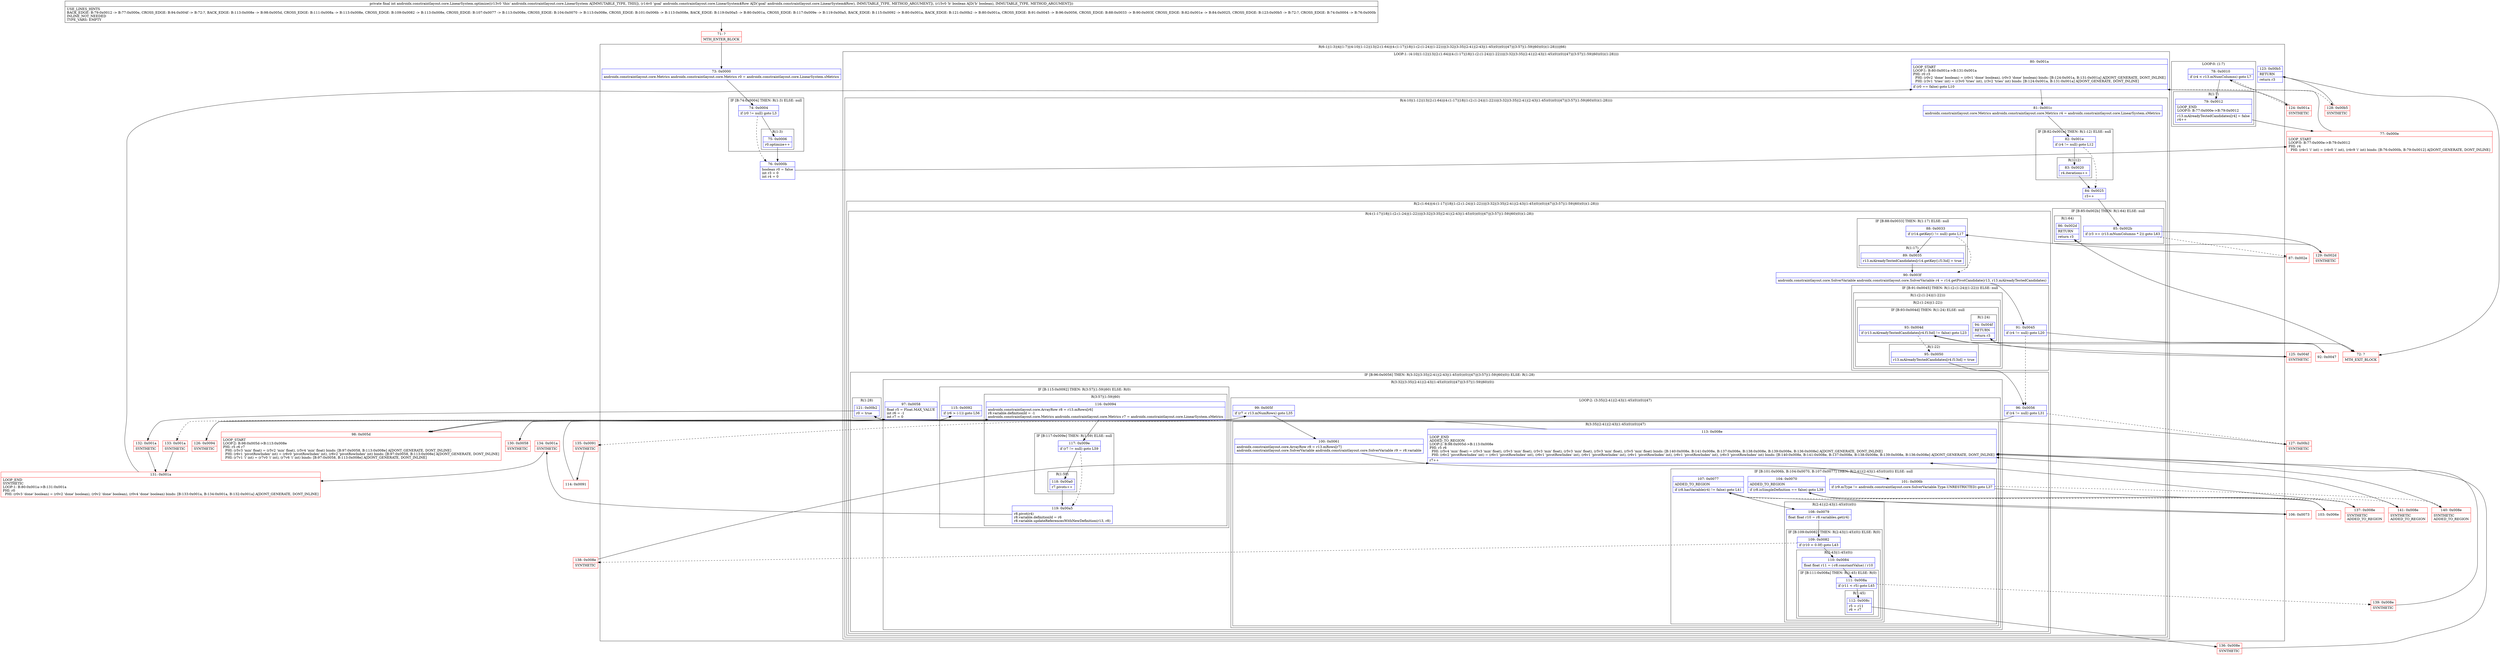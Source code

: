 digraph "CFG forandroidx.constraintlayout.core.LinearSystem.optimize(Landroidx\/constraintlayout\/core\/LinearSystem$Row;Z)I" {
subgraph cluster_Region_769351239 {
label = "R(6:1|(1:3)|4|(1:7)|(4:10|(1:12)|13|(2:(1:64)|(4:(1:17)|18|(1:(2:(1:24)|(1:22)))|(3:32|(3:35|(2:41|(2:43|(1:45)(0))(0))|47)|(3:57|(1:59)|60)(0))(1:28))))|66)";
node [shape=record,color=blue];
Node_73 [shape=record,label="{73\:\ 0x0000|androidx.constraintlayout.core.Metrics androidx.constraintlayout.core.Metrics r0 = androidx.constraintlayout.core.LinearSystem.sMetrics\l}"];
subgraph cluster_IfRegion_879247494 {
label = "IF [B:74:0x0004] THEN: R(1:3) ELSE: null";
node [shape=record,color=blue];
Node_74 [shape=record,label="{74\:\ 0x0004|if (r0 != null) goto L3\l}"];
subgraph cluster_Region_702025762 {
label = "R(1:3)";
node [shape=record,color=blue];
Node_75 [shape=record,label="{75\:\ 0x0006|r0.optimize++\l}"];
}
}
Node_76 [shape=record,label="{76\:\ 0x000b|boolean r0 = false\lint r3 = 0\lint r4 = 0\l}"];
subgraph cluster_LoopRegion_1561068091 {
label = "LOOP:0: (1:7)";
node [shape=record,color=blue];
Node_78 [shape=record,label="{78\:\ 0x0010|if (r4 \< r13.mNumColumns) goto L7\l}"];
subgraph cluster_Region_1391944523 {
label = "R(1:7)";
node [shape=record,color=blue];
Node_79 [shape=record,label="{79\:\ 0x0012|LOOP_END\lLOOP:0: B:77:0x000e\-\>B:79:0x0012\l|r13.mAlreadyTestedCandidates[r4] = false\lr4++\l}"];
}
}
subgraph cluster_LoopRegion_602684744 {
label = "LOOP:1: (4:10|(1:12)|13|(2:(1:64)|(4:(1:17)|18|(1:(2:(1:24)|(1:22)))|(3:32|(3:35|(2:41|(2:43|(1:45)(0))(0))|47)|(3:57|(1:59)|60)(0))(1:28))))";
node [shape=record,color=blue];
Node_80 [shape=record,label="{80\:\ 0x001a|LOOP_START\lLOOP:1: B:80:0x001a\-\>B:131:0x001a\lPHI: r0 r3 \l  PHI: (r0v2 'done' boolean) = (r0v1 'done' boolean), (r0v3 'done' boolean) binds: [B:124:0x001a, B:131:0x001a] A[DONT_GENERATE, DONT_INLINE]\l  PHI: (r3v1 'tries' int) = (r3v0 'tries' int), (r3v2 'tries' int) binds: [B:124:0x001a, B:131:0x001a] A[DONT_GENERATE, DONT_INLINE]\l|if (r0 == false) goto L10\l}"];
subgraph cluster_Region_1442198979 {
label = "R(4:10|(1:12)|13|(2:(1:64)|(4:(1:17)|18|(1:(2:(1:24)|(1:22)))|(3:32|(3:35|(2:41|(2:43|(1:45)(0))(0))|47)|(3:57|(1:59)|60)(0))(1:28))))";
node [shape=record,color=blue];
Node_81 [shape=record,label="{81\:\ 0x001c|androidx.constraintlayout.core.Metrics androidx.constraintlayout.core.Metrics r4 = androidx.constraintlayout.core.LinearSystem.sMetrics\l}"];
subgraph cluster_IfRegion_159251577 {
label = "IF [B:82:0x001e] THEN: R(1:12) ELSE: null";
node [shape=record,color=blue];
Node_82 [shape=record,label="{82\:\ 0x001e|if (r4 != null) goto L12\l}"];
subgraph cluster_Region_862990941 {
label = "R(1:12)";
node [shape=record,color=blue];
Node_83 [shape=record,label="{83\:\ 0x0020|r4.iterations++\l}"];
}
}
Node_84 [shape=record,label="{84\:\ 0x0025|r3++\l}"];
subgraph cluster_Region_197172787 {
label = "R(2:(1:64)|(4:(1:17)|18|(1:(2:(1:24)|(1:22)))|(3:32|(3:35|(2:41|(2:43|(1:45)(0))(0))|47)|(3:57|(1:59)|60)(0))(1:28)))";
node [shape=record,color=blue];
subgraph cluster_IfRegion_1011250783 {
label = "IF [B:85:0x002b] THEN: R(1:64) ELSE: null";
node [shape=record,color=blue];
Node_85 [shape=record,label="{85\:\ 0x002b|if (r3 \>= (r13.mNumColumns * 2)) goto L63\l}"];
subgraph cluster_Region_2079593656 {
label = "R(1:64)";
node [shape=record,color=blue];
Node_86 [shape=record,label="{86\:\ 0x002d|RETURN\l|return r3\l}"];
}
}
subgraph cluster_Region_248574930 {
label = "R(4:(1:17)|18|(1:(2:(1:24)|(1:22)))|(3:32|(3:35|(2:41|(2:43|(1:45)(0))(0))|47)|(3:57|(1:59)|60)(0))(1:28))";
node [shape=record,color=blue];
subgraph cluster_IfRegion_1938418602 {
label = "IF [B:88:0x0033] THEN: R(1:17) ELSE: null";
node [shape=record,color=blue];
Node_88 [shape=record,label="{88\:\ 0x0033|if (r14.getKey() != null) goto L17\l}"];
subgraph cluster_Region_1336658986 {
label = "R(1:17)";
node [shape=record,color=blue];
Node_89 [shape=record,label="{89\:\ 0x0035|r13.mAlreadyTestedCandidates[r14.getKey().f13id] = true\l}"];
}
}
Node_90 [shape=record,label="{90\:\ 0x003f|androidx.constraintlayout.core.SolverVariable androidx.constraintlayout.core.SolverVariable r4 = r14.getPivotCandidate(r13, r13.mAlreadyTestedCandidates)\l}"];
subgraph cluster_IfRegion_1733571704 {
label = "IF [B:91:0x0045] THEN: R(1:(2:(1:24)|(1:22))) ELSE: null";
node [shape=record,color=blue];
Node_91 [shape=record,label="{91\:\ 0x0045|if (r4 != null) goto L20\l}"];
subgraph cluster_Region_1564681483 {
label = "R(1:(2:(1:24)|(1:22)))";
node [shape=record,color=blue];
subgraph cluster_Region_1392314774 {
label = "R(2:(1:24)|(1:22))";
node [shape=record,color=blue];
subgraph cluster_IfRegion_19694303 {
label = "IF [B:93:0x004d] THEN: R(1:24) ELSE: null";
node [shape=record,color=blue];
Node_93 [shape=record,label="{93\:\ 0x004d|if (r13.mAlreadyTestedCandidates[r4.f13id] != false) goto L23\l}"];
subgraph cluster_Region_959471859 {
label = "R(1:24)";
node [shape=record,color=blue];
Node_94 [shape=record,label="{94\:\ 0x004f|RETURN\l|return r3\l}"];
}
}
subgraph cluster_Region_863812221 {
label = "R(1:22)";
node [shape=record,color=blue];
Node_95 [shape=record,label="{95\:\ 0x0050|r13.mAlreadyTestedCandidates[r4.f13id] = true\l}"];
}
}
}
}
subgraph cluster_IfRegion_976978339 {
label = "IF [B:96:0x0056] THEN: R(3:32|(3:35|(2:41|(2:43|(1:45)(0))(0))|47)|(3:57|(1:59)|60)(0)) ELSE: R(1:28)";
node [shape=record,color=blue];
Node_96 [shape=record,label="{96\:\ 0x0056|if (r4 != null) goto L31\l}"];
subgraph cluster_Region_696029846 {
label = "R(3:32|(3:35|(2:41|(2:43|(1:45)(0))(0))|47)|(3:57|(1:59)|60)(0))";
node [shape=record,color=blue];
Node_97 [shape=record,label="{97\:\ 0x0058|float r5 = Float.MAX_VALUE\lint r6 = \-1\lint r7 = 0\l}"];
subgraph cluster_LoopRegion_1430283017 {
label = "LOOP:2: (3:35|(2:41|(2:43|(1:45)(0))(0))|47)";
node [shape=record,color=blue];
Node_99 [shape=record,label="{99\:\ 0x005f|if (r7 \< r13.mNumRows) goto L35\l}"];
subgraph cluster_Region_2139572214 {
label = "R(3:35|(2:41|(2:43|(1:45)(0))(0))|47)";
node [shape=record,color=blue];
Node_100 [shape=record,label="{100\:\ 0x0061|androidx.constraintlayout.core.ArrayRow r8 = r13.mRows[r7]\landroidx.constraintlayout.core.SolverVariable androidx.constraintlayout.core.SolverVariable r9 = r8.variable\l}"];
subgraph cluster_IfRegion_2089457000 {
label = "IF [B:101:0x006b, B:104:0x0070, B:107:0x0077] THEN: R(2:41|(2:43|(1:45)(0))(0)) ELSE: null";
node [shape=record,color=blue];
Node_101 [shape=record,label="{101\:\ 0x006b|if (r9.mType != androidx.constraintlayout.core.SolverVariable.Type.UNRESTRICTED) goto L37\l}"];
Node_104 [shape=record,label="{104\:\ 0x0070|ADDED_TO_REGION\l|if (r8.isSimpleDefinition == false) goto L39\l}"];
Node_107 [shape=record,label="{107\:\ 0x0077|ADDED_TO_REGION\l|if (r8.hasVariable(r4) != false) goto L41\l}"];
subgraph cluster_Region_433441372 {
label = "R(2:41|(2:43|(1:45)(0))(0))";
node [shape=record,color=blue];
Node_108 [shape=record,label="{108\:\ 0x0079|float float r10 = r8.variables.get(r4)\l}"];
subgraph cluster_IfRegion_1105127920 {
label = "IF [B:109:0x0082] THEN: R(2:43|(1:45)(0)) ELSE: R(0)";
node [shape=record,color=blue];
Node_109 [shape=record,label="{109\:\ 0x0082|if (r10 \< 0.0f) goto L43\l}"];
subgraph cluster_Region_69445237 {
label = "R(2:43|(1:45)(0))";
node [shape=record,color=blue];
Node_110 [shape=record,label="{110\:\ 0x0084|float float r11 = (\-r8.constantValue) \/ r10\l}"];
subgraph cluster_IfRegion_910548556 {
label = "IF [B:111:0x008a] THEN: R(1:45) ELSE: R(0)";
node [shape=record,color=blue];
Node_111 [shape=record,label="{111\:\ 0x008a|if (r11 \< r5) goto L45\l}"];
subgraph cluster_Region_32862980 {
label = "R(1:45)";
node [shape=record,color=blue];
Node_112 [shape=record,label="{112\:\ 0x008c|r5 = r11\lr6 = r7\l}"];
}
subgraph cluster_Region_1855286488 {
label = "R(0)";
node [shape=record,color=blue];
}
}
}
subgraph cluster_Region_2135828412 {
label = "R(0)";
node [shape=record,color=blue];
}
}
}
}
Node_113 [shape=record,label="{113\:\ 0x008e|LOOP_END\lADDED_TO_REGION\lLOOP:2: B:98:0x005d\-\>B:113:0x008e\lPHI: r5 r6 \l  PHI: (r5v4 'min' float) = (r5v3 'min' float), (r5v3 'min' float), (r5v3 'min' float), (r5v3 'min' float), (r5v3 'min' float), (r5v5 'min' float) binds: [B:140:0x008e, B:141:0x008e, B:137:0x008e, B:138:0x008e, B:139:0x008e, B:136:0x008e] A[DONT_GENERATE, DONT_INLINE]\l  PHI: (r6v2 'pivotRowIndex' int) = (r6v1 'pivotRowIndex' int), (r6v1 'pivotRowIndex' int), (r6v1 'pivotRowIndex' int), (r6v1 'pivotRowIndex' int), (r6v1 'pivotRowIndex' int), (r6v3 'pivotRowIndex' int) binds: [B:140:0x008e, B:141:0x008e, B:137:0x008e, B:138:0x008e, B:139:0x008e, B:136:0x008e] A[DONT_GENERATE, DONT_INLINE]\l|r7++\l}"];
}
}
subgraph cluster_IfRegion_417708705 {
label = "IF [B:115:0x0092] THEN: R(3:57|(1:59)|60) ELSE: R(0)";
node [shape=record,color=blue];
Node_115 [shape=record,label="{115\:\ 0x0092|if (r6 \> (\-1)) goto L56\l}"];
subgraph cluster_Region_1328292937 {
label = "R(3:57|(1:59)|60)";
node [shape=record,color=blue];
Node_116 [shape=record,label="{116\:\ 0x0094|androidx.constraintlayout.core.ArrayRow r8 = r13.mRows[r6]\lr8.variable.definitionId = \-1\landroidx.constraintlayout.core.Metrics androidx.constraintlayout.core.Metrics r7 = androidx.constraintlayout.core.LinearSystem.sMetrics\l}"];
subgraph cluster_IfRegion_1730691572 {
label = "IF [B:117:0x009e] THEN: R(1:59) ELSE: null";
node [shape=record,color=blue];
Node_117 [shape=record,label="{117\:\ 0x009e|if (r7 != null) goto L59\l}"];
subgraph cluster_Region_1387122434 {
label = "R(1:59)";
node [shape=record,color=blue];
Node_118 [shape=record,label="{118\:\ 0x00a0|r7.pivots++\l}"];
}
}
Node_119 [shape=record,label="{119\:\ 0x00a5|r8.pivot(r4)\lr8.variable.definitionId = r6\lr8.variable.updateReferencesWithNewDefinition(r13, r8)\l}"];
}
subgraph cluster_Region_1004613155 {
label = "R(0)";
node [shape=record,color=blue];
}
}
}
subgraph cluster_Region_1420978431 {
label = "R(1:28)";
node [shape=record,color=blue];
Node_121 [shape=record,label="{121\:\ 0x00b2|r0 = true\l}"];
}
}
}
}
}
}
Node_123 [shape=record,label="{123\:\ 0x00b5|RETURN\l|return r3\l}"];
}
Node_71 [shape=record,color=red,label="{71\:\ ?|MTH_ENTER_BLOCK\l}"];
Node_77 [shape=record,color=red,label="{77\:\ 0x000e|LOOP_START\lLOOP:0: B:77:0x000e\-\>B:79:0x0012\lPHI: r4 \l  PHI: (r4v1 'i' int) = (r4v0 'i' int), (r4v9 'i' int) binds: [B:76:0x000b, B:79:0x0012] A[DONT_GENERATE, DONT_INLINE]\l}"];
Node_124 [shape=record,color=red,label="{124\:\ 0x001a|SYNTHETIC\l}"];
Node_87 [shape=record,color=red,label="{87\:\ 0x002e}"];
Node_92 [shape=record,color=red,label="{92\:\ 0x0047}"];
Node_125 [shape=record,color=red,label="{125\:\ 0x004f|SYNTHETIC\l}"];
Node_72 [shape=record,color=red,label="{72\:\ ?|MTH_EXIT_BLOCK\l}"];
Node_127 [shape=record,color=red,label="{127\:\ 0x00b2|SYNTHETIC\l}"];
Node_132 [shape=record,color=red,label="{132\:\ 0x001a|SYNTHETIC\l}"];
Node_131 [shape=record,color=red,label="{131\:\ 0x001a|LOOP_END\lSYNTHETIC\lLOOP:1: B:80:0x001a\-\>B:131:0x001a\lPHI: r0 \l  PHI: (r0v3 'done' boolean) = (r0v2 'done' boolean), (r0v2 'done' boolean), (r0v4 'done' boolean) binds: [B:133:0x001a, B:134:0x001a, B:132:0x001a] A[DONT_GENERATE, DONT_INLINE]\l}"];
Node_130 [shape=record,color=red,label="{130\:\ 0x0058|SYNTHETIC\l}"];
Node_98 [shape=record,color=red,label="{98\:\ 0x005d|LOOP_START\lLOOP:2: B:98:0x005d\-\>B:113:0x008e\lPHI: r5 r6 r7 \l  PHI: (r5v3 'min' float) = (r5v2 'min' float), (r5v4 'min' float) binds: [B:97:0x0058, B:113:0x008e] A[DONT_GENERATE, DONT_INLINE]\l  PHI: (r6v1 'pivotRowIndex' int) = (r6v0 'pivotRowIndex' int), (r6v2 'pivotRowIndex' int) binds: [B:97:0x0058, B:113:0x008e] A[DONT_GENERATE, DONT_INLINE]\l  PHI: (r7v1 'i' int) = (r7v0 'i' int), (r7v6 'i' int) binds: [B:97:0x0058, B:113:0x008e] A[DONT_GENERATE, DONT_INLINE]\l}"];
Node_103 [shape=record,color=red,label="{103\:\ 0x006e}"];
Node_106 [shape=record,color=red,label="{106\:\ 0x0073}"];
Node_136 [shape=record,color=red,label="{136\:\ 0x008e|SYNTHETIC\l}"];
Node_139 [shape=record,color=red,label="{139\:\ 0x008e|SYNTHETIC\l}"];
Node_138 [shape=record,color=red,label="{138\:\ 0x008e|SYNTHETIC\l}"];
Node_137 [shape=record,color=red,label="{137\:\ 0x008e|SYNTHETIC\lADDED_TO_REGION\l}"];
Node_141 [shape=record,color=red,label="{141\:\ 0x008e|SYNTHETIC\lADDED_TO_REGION\l}"];
Node_140 [shape=record,color=red,label="{140\:\ 0x008e|SYNTHETIC\lADDED_TO_REGION\l}"];
Node_135 [shape=record,color=red,label="{135\:\ 0x0091|SYNTHETIC\l}"];
Node_114 [shape=record,color=red,label="{114\:\ 0x0091}"];
Node_126 [shape=record,color=red,label="{126\:\ 0x0094|SYNTHETIC\l}"];
Node_134 [shape=record,color=red,label="{134\:\ 0x001a|SYNTHETIC\l}"];
Node_133 [shape=record,color=red,label="{133\:\ 0x001a|SYNTHETIC\l}"];
Node_129 [shape=record,color=red,label="{129\:\ 0x002d|SYNTHETIC\l}"];
Node_128 [shape=record,color=red,label="{128\:\ 0x00b5|SYNTHETIC\l}"];
MethodNode[shape=record,label="{private final int androidx.constraintlayout.core.LinearSystem.optimize((r13v0 'this' androidx.constraintlayout.core.LinearSystem A[IMMUTABLE_TYPE, THIS]), (r14v0 'goal' androidx.constraintlayout.core.LinearSystem$Row A[D('goal' androidx.constraintlayout.core.LinearSystem$Row), IMMUTABLE_TYPE, METHOD_ARGUMENT]), (r15v0 'b' boolean A[D('b' boolean), IMMUTABLE_TYPE, METHOD_ARGUMENT]))  | USE_LINES_HINTS\lBACK_EDGE: B:79:0x0012 \-\> B:77:0x000e, CROSS_EDGE: B:94:0x004f \-\> B:72:?, BACK_EDGE: B:113:0x008e \-\> B:98:0x005d, CROSS_EDGE: B:111:0x008a \-\> B:113:0x008e, CROSS_EDGE: B:109:0x0082 \-\> B:113:0x008e, CROSS_EDGE: B:107:0x0077 \-\> B:113:0x008e, CROSS_EDGE: B:104:0x0070 \-\> B:113:0x008e, CROSS_EDGE: B:101:0x006b \-\> B:113:0x008e, BACK_EDGE: B:119:0x00a5 \-\> B:80:0x001a, CROSS_EDGE: B:117:0x009e \-\> B:119:0x00a5, BACK_EDGE: B:115:0x0092 \-\> B:80:0x001a, BACK_EDGE: B:121:0x00b2 \-\> B:80:0x001a, CROSS_EDGE: B:91:0x0045 \-\> B:96:0x0056, CROSS_EDGE: B:88:0x0033 \-\> B:90:0x003f, CROSS_EDGE: B:82:0x001e \-\> B:84:0x0025, CROSS_EDGE: B:123:0x00b5 \-\> B:72:?, CROSS_EDGE: B:74:0x0004 \-\> B:76:0x000b\lINLINE_NOT_NEEDED\lTYPE_VARS: EMPTY\l}"];
MethodNode -> Node_71;Node_73 -> Node_74;
Node_74 -> Node_75;
Node_74 -> Node_76[style=dashed];
Node_75 -> Node_76;
Node_76 -> Node_77;
Node_78 -> Node_79;
Node_78 -> Node_124[style=dashed];
Node_79 -> Node_77;
Node_80 -> Node_81;
Node_80 -> Node_128[style=dashed];
Node_81 -> Node_82;
Node_82 -> Node_83;
Node_82 -> Node_84[style=dashed];
Node_83 -> Node_84;
Node_84 -> Node_85;
Node_85 -> Node_87[style=dashed];
Node_85 -> Node_129;
Node_86 -> Node_72;
Node_88 -> Node_89;
Node_88 -> Node_90[style=dashed];
Node_89 -> Node_90;
Node_90 -> Node_91;
Node_91 -> Node_92;
Node_91 -> Node_96[style=dashed];
Node_93 -> Node_95[style=dashed];
Node_93 -> Node_125;
Node_94 -> Node_72;
Node_95 -> Node_96;
Node_96 -> Node_127[style=dashed];
Node_96 -> Node_130;
Node_97 -> Node_98;
Node_99 -> Node_100;
Node_99 -> Node_135[style=dashed];
Node_100 -> Node_101;
Node_101 -> Node_103;
Node_101 -> Node_140[style=dashed];
Node_104 -> Node_106;
Node_104 -> Node_141[style=dashed];
Node_107 -> Node_108;
Node_107 -> Node_137[style=dashed];
Node_108 -> Node_109;
Node_109 -> Node_110;
Node_109 -> Node_138[style=dashed];
Node_110 -> Node_111;
Node_111 -> Node_112;
Node_111 -> Node_139[style=dashed];
Node_112 -> Node_136;
Node_113 -> Node_98;
Node_115 -> Node_126;
Node_115 -> Node_133[style=dashed];
Node_116 -> Node_117;
Node_117 -> Node_118;
Node_117 -> Node_119[style=dashed];
Node_118 -> Node_119;
Node_119 -> Node_134;
Node_121 -> Node_132;
Node_123 -> Node_72;
Node_71 -> Node_73;
Node_77 -> Node_78;
Node_124 -> Node_80;
Node_87 -> Node_88;
Node_92 -> Node_93;
Node_125 -> Node_94;
Node_127 -> Node_121;
Node_132 -> Node_131;
Node_131 -> Node_80;
Node_130 -> Node_97;
Node_98 -> Node_99;
Node_103 -> Node_104;
Node_106 -> Node_107;
Node_136 -> Node_113;
Node_139 -> Node_113;
Node_138 -> Node_113;
Node_137 -> Node_113;
Node_141 -> Node_113;
Node_140 -> Node_113;
Node_135 -> Node_114;
Node_114 -> Node_115;
Node_126 -> Node_116;
Node_134 -> Node_131;
Node_133 -> Node_131;
Node_129 -> Node_86;
Node_128 -> Node_123;
}

